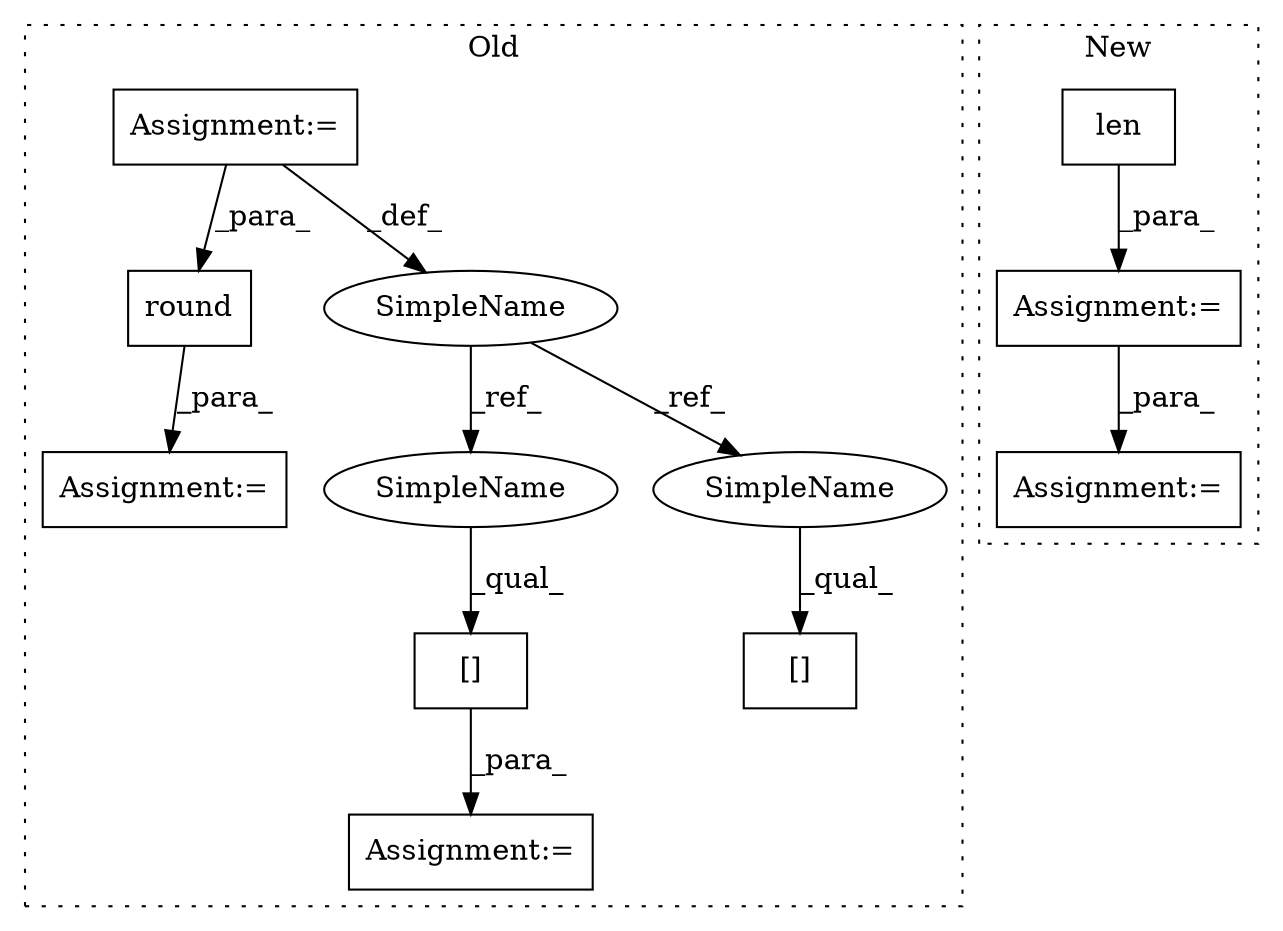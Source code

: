 digraph G {
subgraph cluster0 {
1 [label="round" a="32" s="1562,1636" l="6,1" shape="box"];
3 [label="Assignment:=" a="7" s="1555" l="1" shape="box"];
4 [label="Assignment:=" a="7" s="1406" l="1" shape="box"];
5 [label="Assignment:=" a="7" s="1486" l="1" shape="box"];
6 [label="[]" a="2" s="1487,1537" l="20,2" shape="box"];
7 [label="SimpleName" a="42" s="1392" l="14" shape="ellipse"];
8 [label="[]" a="2" s="1568,1618" l="20,2" shape="box"];
11 [label="SimpleName" a="42" s="1487" l="14" shape="ellipse"];
12 [label="SimpleName" a="42" s="1568" l="14" shape="ellipse"];
label = "Old";
style="dotted";
}
subgraph cluster1 {
2 [label="len" a="32" s="786,810" l="4,1" shape="box"];
9 [label="Assignment:=" a="7" s="785" l="1" shape="box"];
10 [label="Assignment:=" a="7" s="1439" l="1" shape="box"];
label = "New";
style="dotted";
}
1 -> 3 [label="_para_"];
2 -> 9 [label="_para_"];
4 -> 1 [label="_para_"];
4 -> 7 [label="_def_"];
6 -> 5 [label="_para_"];
7 -> 12 [label="_ref_"];
7 -> 11 [label="_ref_"];
9 -> 10 [label="_para_"];
11 -> 6 [label="_qual_"];
12 -> 8 [label="_qual_"];
}